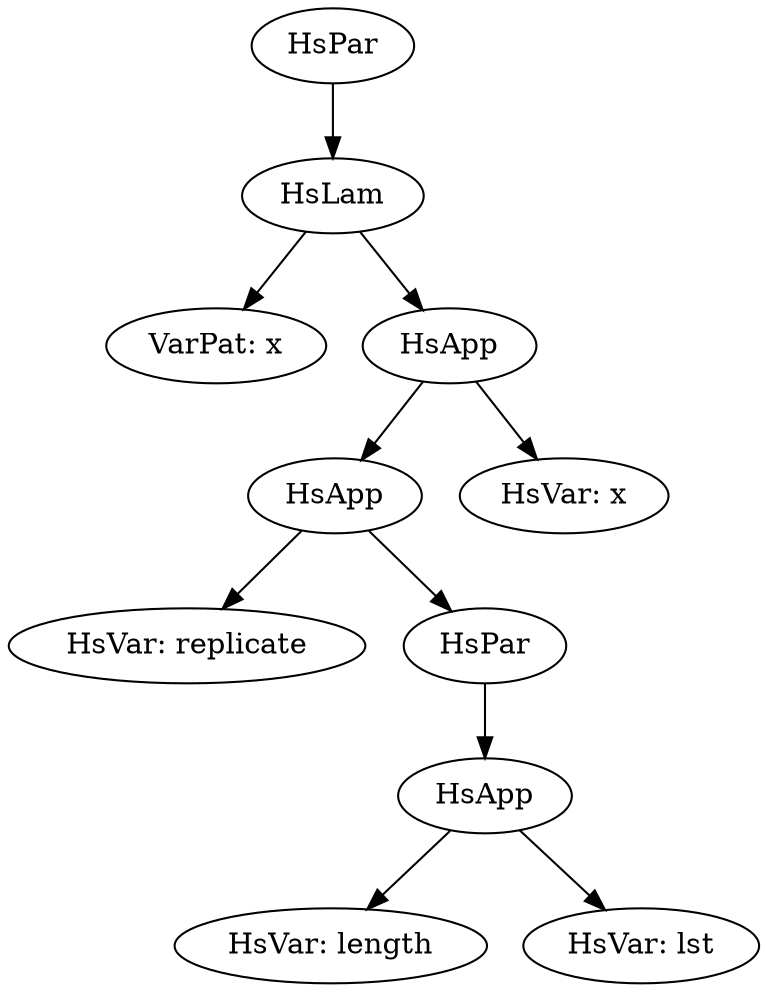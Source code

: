 digraph lam {
	lamPar[label="HsPar"];
	pat[label="VarPat: x"];
	
	lamPar -> lam;
	
	lam -> pat;
	lam -> lamApp1;


subgraph lamRhs {
	replicate[label="HsVar: replicate"];
   lenPar[label="HsPar"];
   lenApp[label="HsApp"];
   length[label= "HsVar: length"];
   lst2[label="HsVar: lst"];
	lamApp2[label="HsApp"];
	x[label="HsVar: x"];
	lam[label="HsLam"];
	lamApp1[label="HsApp"];

   lenPar -> lenApp;
   lenApp -> length;
   lenApp -> lst2;

	lamApp2 -> replicate;
	lamApp2 -> lenPar;
	
	lamApp1 -> lamApp2;
	lamApp1 -> x;
	
	
}
}